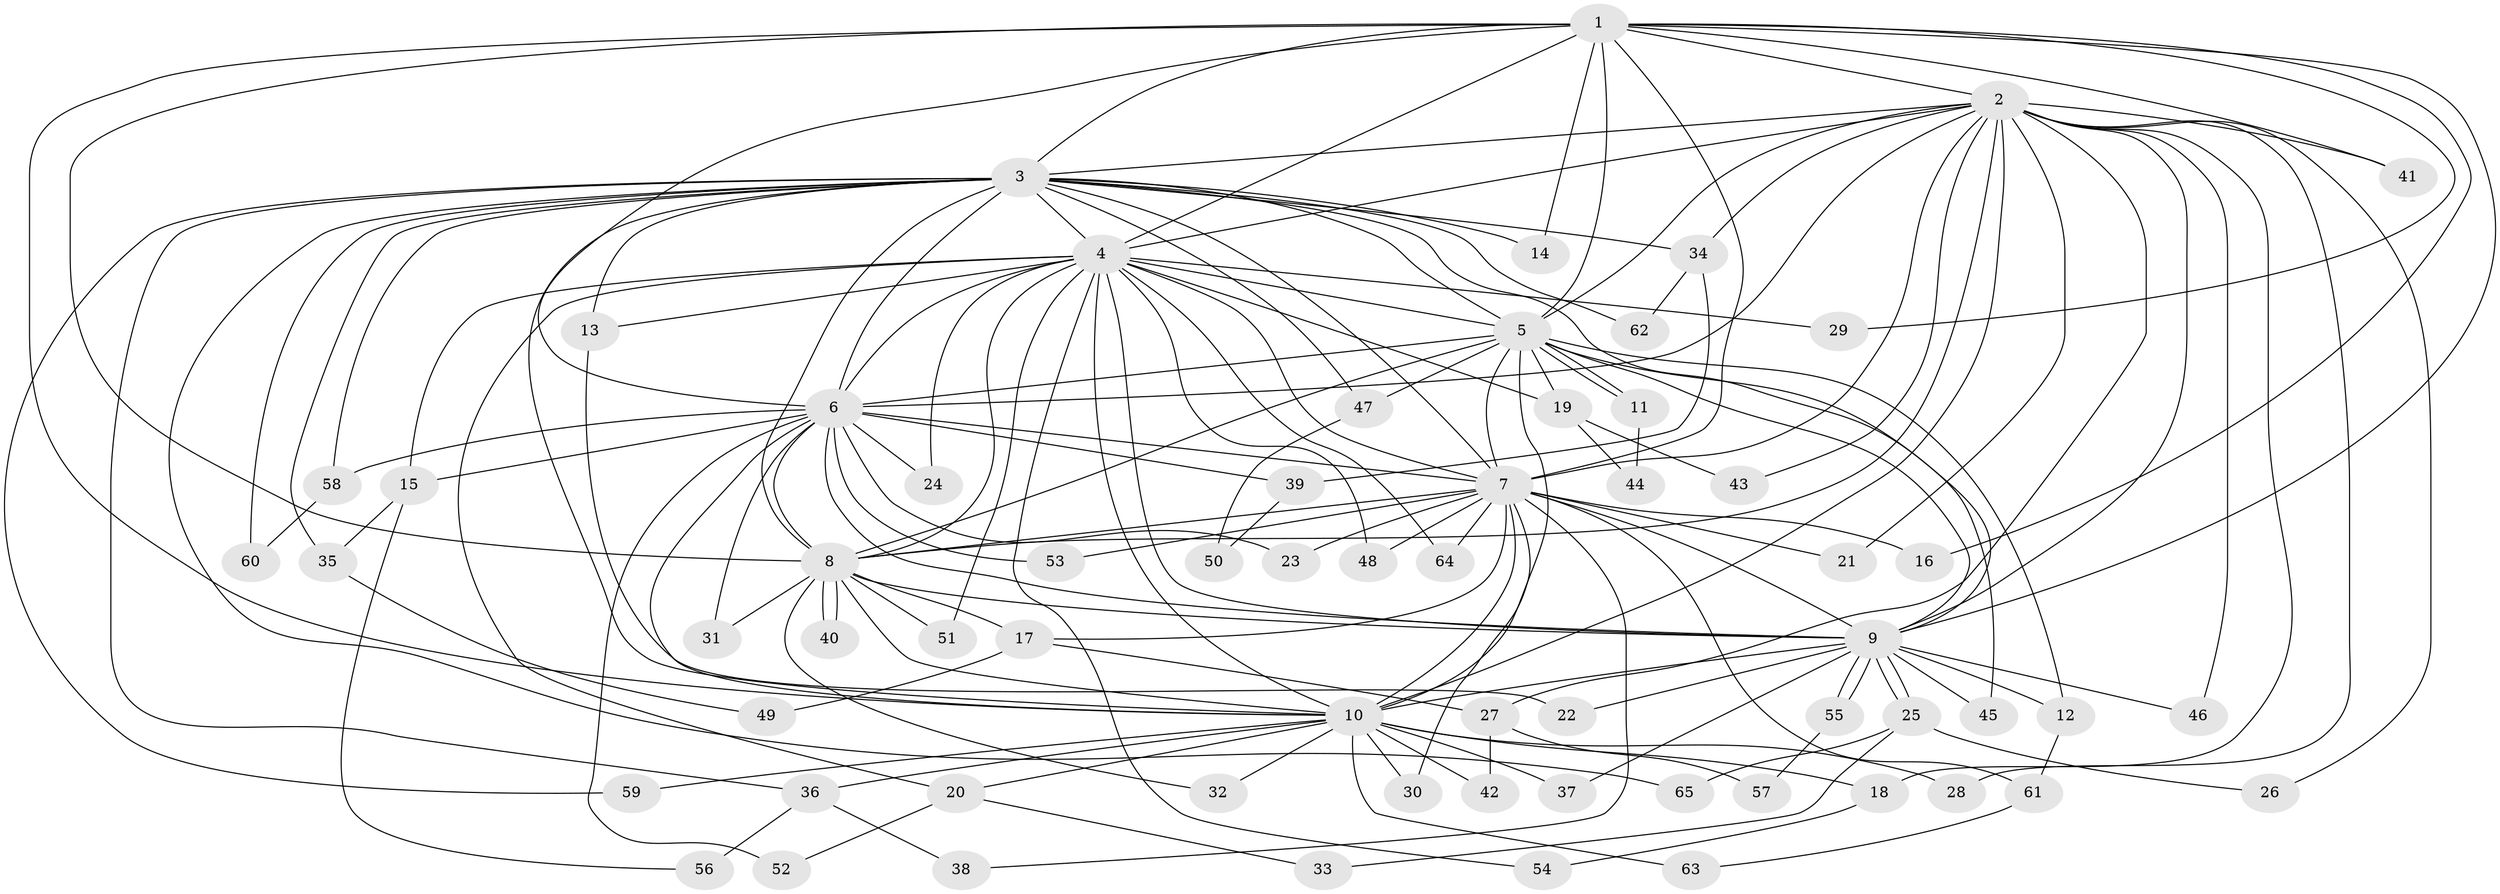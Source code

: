// coarse degree distribution, {2: 0.30303030303030304, 17: 0.06060606060606061, 3: 0.21212121212121213, 13: 0.030303030303030304, 1: 0.06060606060606061, 4: 0.15151515151515152, 11: 0.09090909090909091, 10: 0.030303030303030304, 5: 0.030303030303030304, 14: 0.030303030303030304}
// Generated by graph-tools (version 1.1) at 2025/36/03/04/25 23:36:27]
// undirected, 65 vertices, 155 edges
graph export_dot {
  node [color=gray90,style=filled];
  1;
  2;
  3;
  4;
  5;
  6;
  7;
  8;
  9;
  10;
  11;
  12;
  13;
  14;
  15;
  16;
  17;
  18;
  19;
  20;
  21;
  22;
  23;
  24;
  25;
  26;
  27;
  28;
  29;
  30;
  31;
  32;
  33;
  34;
  35;
  36;
  37;
  38;
  39;
  40;
  41;
  42;
  43;
  44;
  45;
  46;
  47;
  48;
  49;
  50;
  51;
  52;
  53;
  54;
  55;
  56;
  57;
  58;
  59;
  60;
  61;
  62;
  63;
  64;
  65;
  1 -- 2;
  1 -- 3;
  1 -- 4;
  1 -- 5;
  1 -- 6;
  1 -- 7;
  1 -- 8;
  1 -- 9;
  1 -- 10;
  1 -- 14;
  1 -- 16;
  1 -- 29;
  1 -- 41;
  2 -- 3;
  2 -- 4;
  2 -- 5;
  2 -- 6;
  2 -- 7;
  2 -- 8;
  2 -- 9;
  2 -- 10;
  2 -- 18;
  2 -- 21;
  2 -- 26;
  2 -- 27;
  2 -- 28;
  2 -- 34;
  2 -- 41;
  2 -- 43;
  2 -- 46;
  3 -- 4;
  3 -- 5;
  3 -- 6;
  3 -- 7;
  3 -- 8;
  3 -- 9;
  3 -- 10;
  3 -- 13;
  3 -- 14;
  3 -- 34;
  3 -- 35;
  3 -- 36;
  3 -- 47;
  3 -- 58;
  3 -- 59;
  3 -- 60;
  3 -- 62;
  3 -- 65;
  4 -- 5;
  4 -- 6;
  4 -- 7;
  4 -- 8;
  4 -- 9;
  4 -- 10;
  4 -- 13;
  4 -- 15;
  4 -- 19;
  4 -- 20;
  4 -- 24;
  4 -- 29;
  4 -- 48;
  4 -- 51;
  4 -- 54;
  4 -- 64;
  5 -- 6;
  5 -- 7;
  5 -- 8;
  5 -- 9;
  5 -- 10;
  5 -- 11;
  5 -- 11;
  5 -- 12;
  5 -- 19;
  5 -- 45;
  5 -- 47;
  6 -- 7;
  6 -- 8;
  6 -- 9;
  6 -- 10;
  6 -- 15;
  6 -- 23;
  6 -- 24;
  6 -- 31;
  6 -- 39;
  6 -- 52;
  6 -- 53;
  6 -- 58;
  7 -- 8;
  7 -- 9;
  7 -- 10;
  7 -- 16;
  7 -- 17;
  7 -- 21;
  7 -- 23;
  7 -- 30;
  7 -- 38;
  7 -- 48;
  7 -- 53;
  7 -- 61;
  7 -- 64;
  8 -- 9;
  8 -- 10;
  8 -- 17;
  8 -- 31;
  8 -- 32;
  8 -- 40;
  8 -- 40;
  8 -- 51;
  9 -- 10;
  9 -- 12;
  9 -- 22;
  9 -- 25;
  9 -- 25;
  9 -- 37;
  9 -- 45;
  9 -- 46;
  9 -- 55;
  9 -- 55;
  10 -- 18;
  10 -- 20;
  10 -- 28;
  10 -- 30;
  10 -- 32;
  10 -- 36;
  10 -- 37;
  10 -- 42;
  10 -- 59;
  10 -- 63;
  11 -- 44;
  12 -- 61;
  13 -- 22;
  15 -- 35;
  15 -- 56;
  17 -- 27;
  17 -- 49;
  18 -- 54;
  19 -- 43;
  19 -- 44;
  20 -- 33;
  20 -- 52;
  25 -- 26;
  25 -- 33;
  25 -- 65;
  27 -- 42;
  27 -- 57;
  34 -- 39;
  34 -- 62;
  35 -- 49;
  36 -- 38;
  36 -- 56;
  39 -- 50;
  47 -- 50;
  55 -- 57;
  58 -- 60;
  61 -- 63;
}

